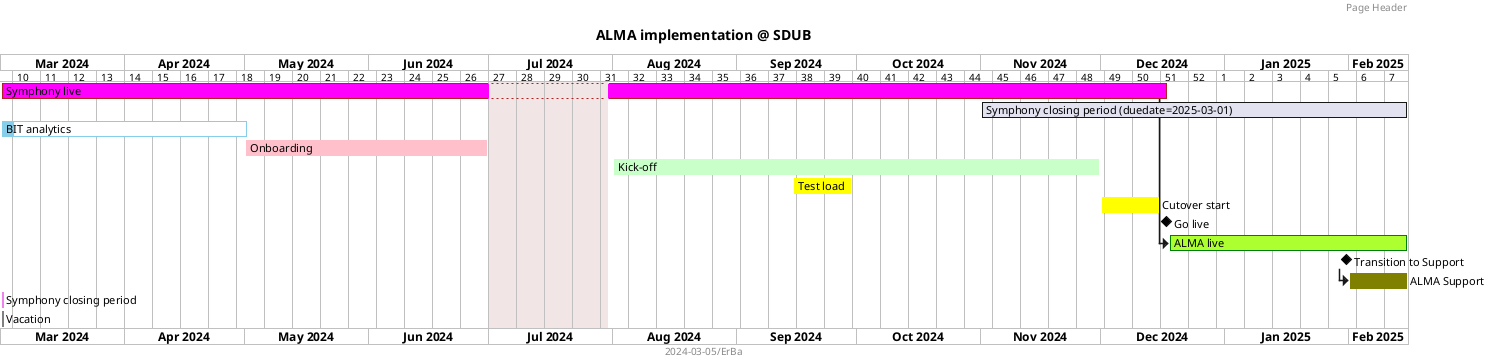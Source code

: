 @startgantt
Project starts 2024-03-01
printscale weekly

TITLE ALMA implementation @ SDUB
header Page Header
footer 2024-03-05/ErBa

'https://raw.githubusercontent.com/BIT-SDUB/ALMA/main/implentation/timeline.puml

' start up
[Symphony live] starts 2024-03-01 and ends 2024-12-17
[Symphony closing period (duedate=2025-03-01)] starts 2024-11-01 and ends 2025-02-15

[BIT analytics] starts 2024-03-01 and ends 2024-05-01 and is 5% complete

'>>> Exlibris
'• Onboarding May and June 2024
[Onboarding] starts 2024-05-01 and ends 2024-06-30
'
'[Vaccation] starts 2024-07-01 and ends 2024-07-30
'July is closed
2024-07-01 to 2024-07-30 is closed
'
'• Kick-off: early August 2024
[Kick-off] starts 2024-08-01 and ends 2024-11-30
'
'• Test load start: mid-September 2024
[Test load] starts 2024-09-15 and lasts 15 days
'[Test load] lasts 15 days
'
'• Cutover start: 1st December 2024
[Cutover start] starts 2024-12-01
[Cutover start] lasts 15 days
'
'• Go live: 17th December 2024
[Go live] happens 2024-12-17
[ALMA live] starts at [Symphony live]'s end

[ALMA live] starts 2024-12-17 and ends 2025-02-15
'[ALMA live] lasts 60 days
'• Transition to Support: by end of January 2025
[Transition to Support] happens 2025-01-31
'[ALMA live] starts at [Symphony live]'s end
[ALMA Support] starts 2025-01-31 and ends 2025-02-15
[ALMA Support] starts at [Transition to Support]'s end
'
'>>> Colors
  [Symphony live] is colored in Fuchsia/FireBrick
  [Symphony closing period] is colored in violet
'purple
  [ALMA live] is colored in GreenYellow/Green
  [ALMA Support] is colored in Olive
  
  [Onboarding] is colored in pink
  '
  [Test load] is colored in yellow
  [Cutover start] is colored in yellow
  [Kick-off] is colored in technology 
  ' dusted green
  [Vacation] is colored in gray
  [BIT analytics] is colored in SkyBlue
'<<< Colors

@endgantt
